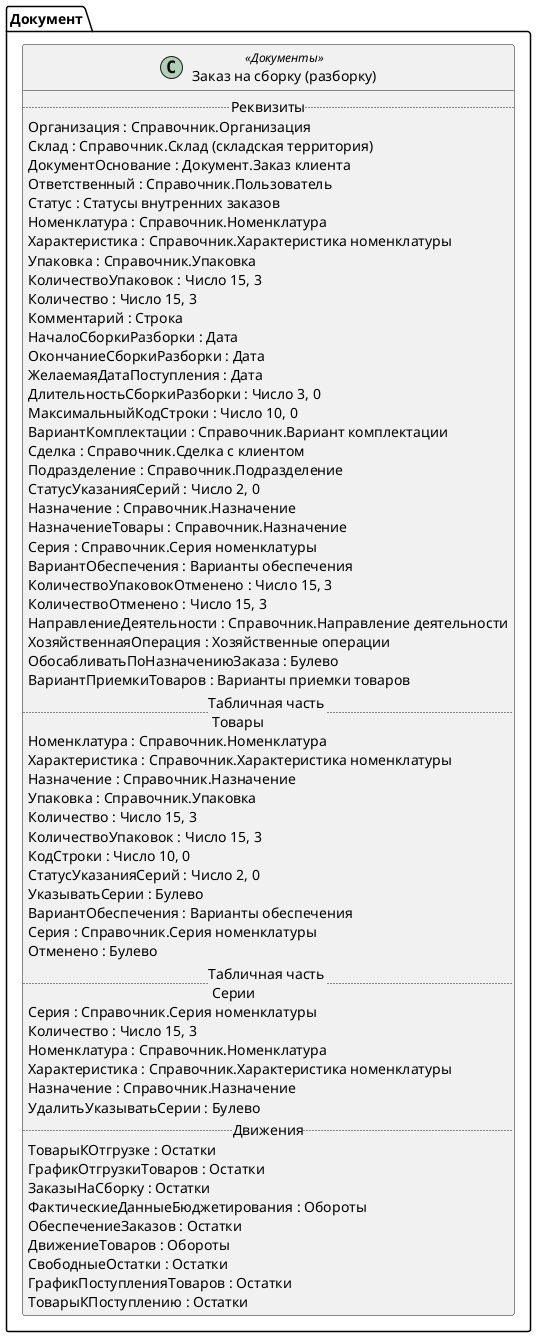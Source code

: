 ﻿@startuml ЗаказНаСборку
'!include templates.wsd
'..\include templates.wsd
class Документ.ЗаказНаСборку as "Заказ на сборку (разборку)" <<Документы>>
{
..Реквизиты..
Организация : Справочник.Организация
Склад : Справочник.Склад (складская территория)
ДокументОснование : Документ.Заказ клиента
Ответственный : Справочник.Пользователь
Статус : Статусы внутренних заказов
Номенклатура : Справочник.Номенклатура
Характеристика : Справочник.Характеристика номенклатуры
Упаковка : Справочник.Упаковка
КоличествоУпаковок : Число 15, 3
Количество : Число 15, 3
Комментарий : Строка
НачалоСборкиРазборки : Дата
ОкончаниеСборкиРазборки : Дата
ЖелаемаяДатаПоступления : Дата
ДлительностьСборкиРазборки : Число 3, 0
МаксимальныйКодСтроки : Число 10, 0
ВариантКомплектации : Справочник.Вариант комплектации
Сделка : Справочник.Сделка с клиентом
Подразделение : Справочник.Подразделение
СтатусУказанияСерий : Число 2, 0
Назначение : Справочник.Назначение
НазначениеТовары : Справочник.Назначение
Серия : Справочник.Серия номенклатуры
ВариантОбеспечения : Варианты обеспечения
КоличествоУпаковокОтменено : Число 15, 3
КоличествоОтменено : Число 15, 3
НаправлениеДеятельности : Справочник.Направление деятельности
ХозяйственнаяОперация : Хозяйственные операции
ОбосабливатьПоНазначениюЗаказа : Булево
ВариантПриемкиТоваров : Варианты приемки товаров
..Табличная часть \n Товары..
Номенклатура : Справочник.Номенклатура
Характеристика : Справочник.Характеристика номенклатуры
Назначение : Справочник.Назначение
Упаковка : Справочник.Упаковка
Количество : Число 15, 3
КоличествоУпаковок : Число 15, 3
КодСтроки : Число 10, 0
СтатусУказанияСерий : Число 2, 0
УказыватьСерии : Булево
ВариантОбеспечения : Варианты обеспечения
Серия : Справочник.Серия номенклатуры
Отменено : Булево
..Табличная часть \n Серии..
Серия : Справочник.Серия номенклатуры
Количество : Число 15, 3
Номенклатура : Справочник.Номенклатура
Характеристика : Справочник.Характеристика номенклатуры
Назначение : Справочник.Назначение
УдалитьУказыватьСерии : Булево
..Движения..
ТоварыКОтгрузке : Остатки
ГрафикОтгрузкиТоваров : Остатки
ЗаказыНаСборку : Остатки
ФактическиеДанныеБюджетирования : Обороты
ОбеспечениеЗаказов : Остатки
ДвижениеТоваров : Обороты
СвободныеОстатки : Остатки
ГрафикПоступленияТоваров : Остатки
ТоварыКПоступлению : Остатки
}
@enduml
